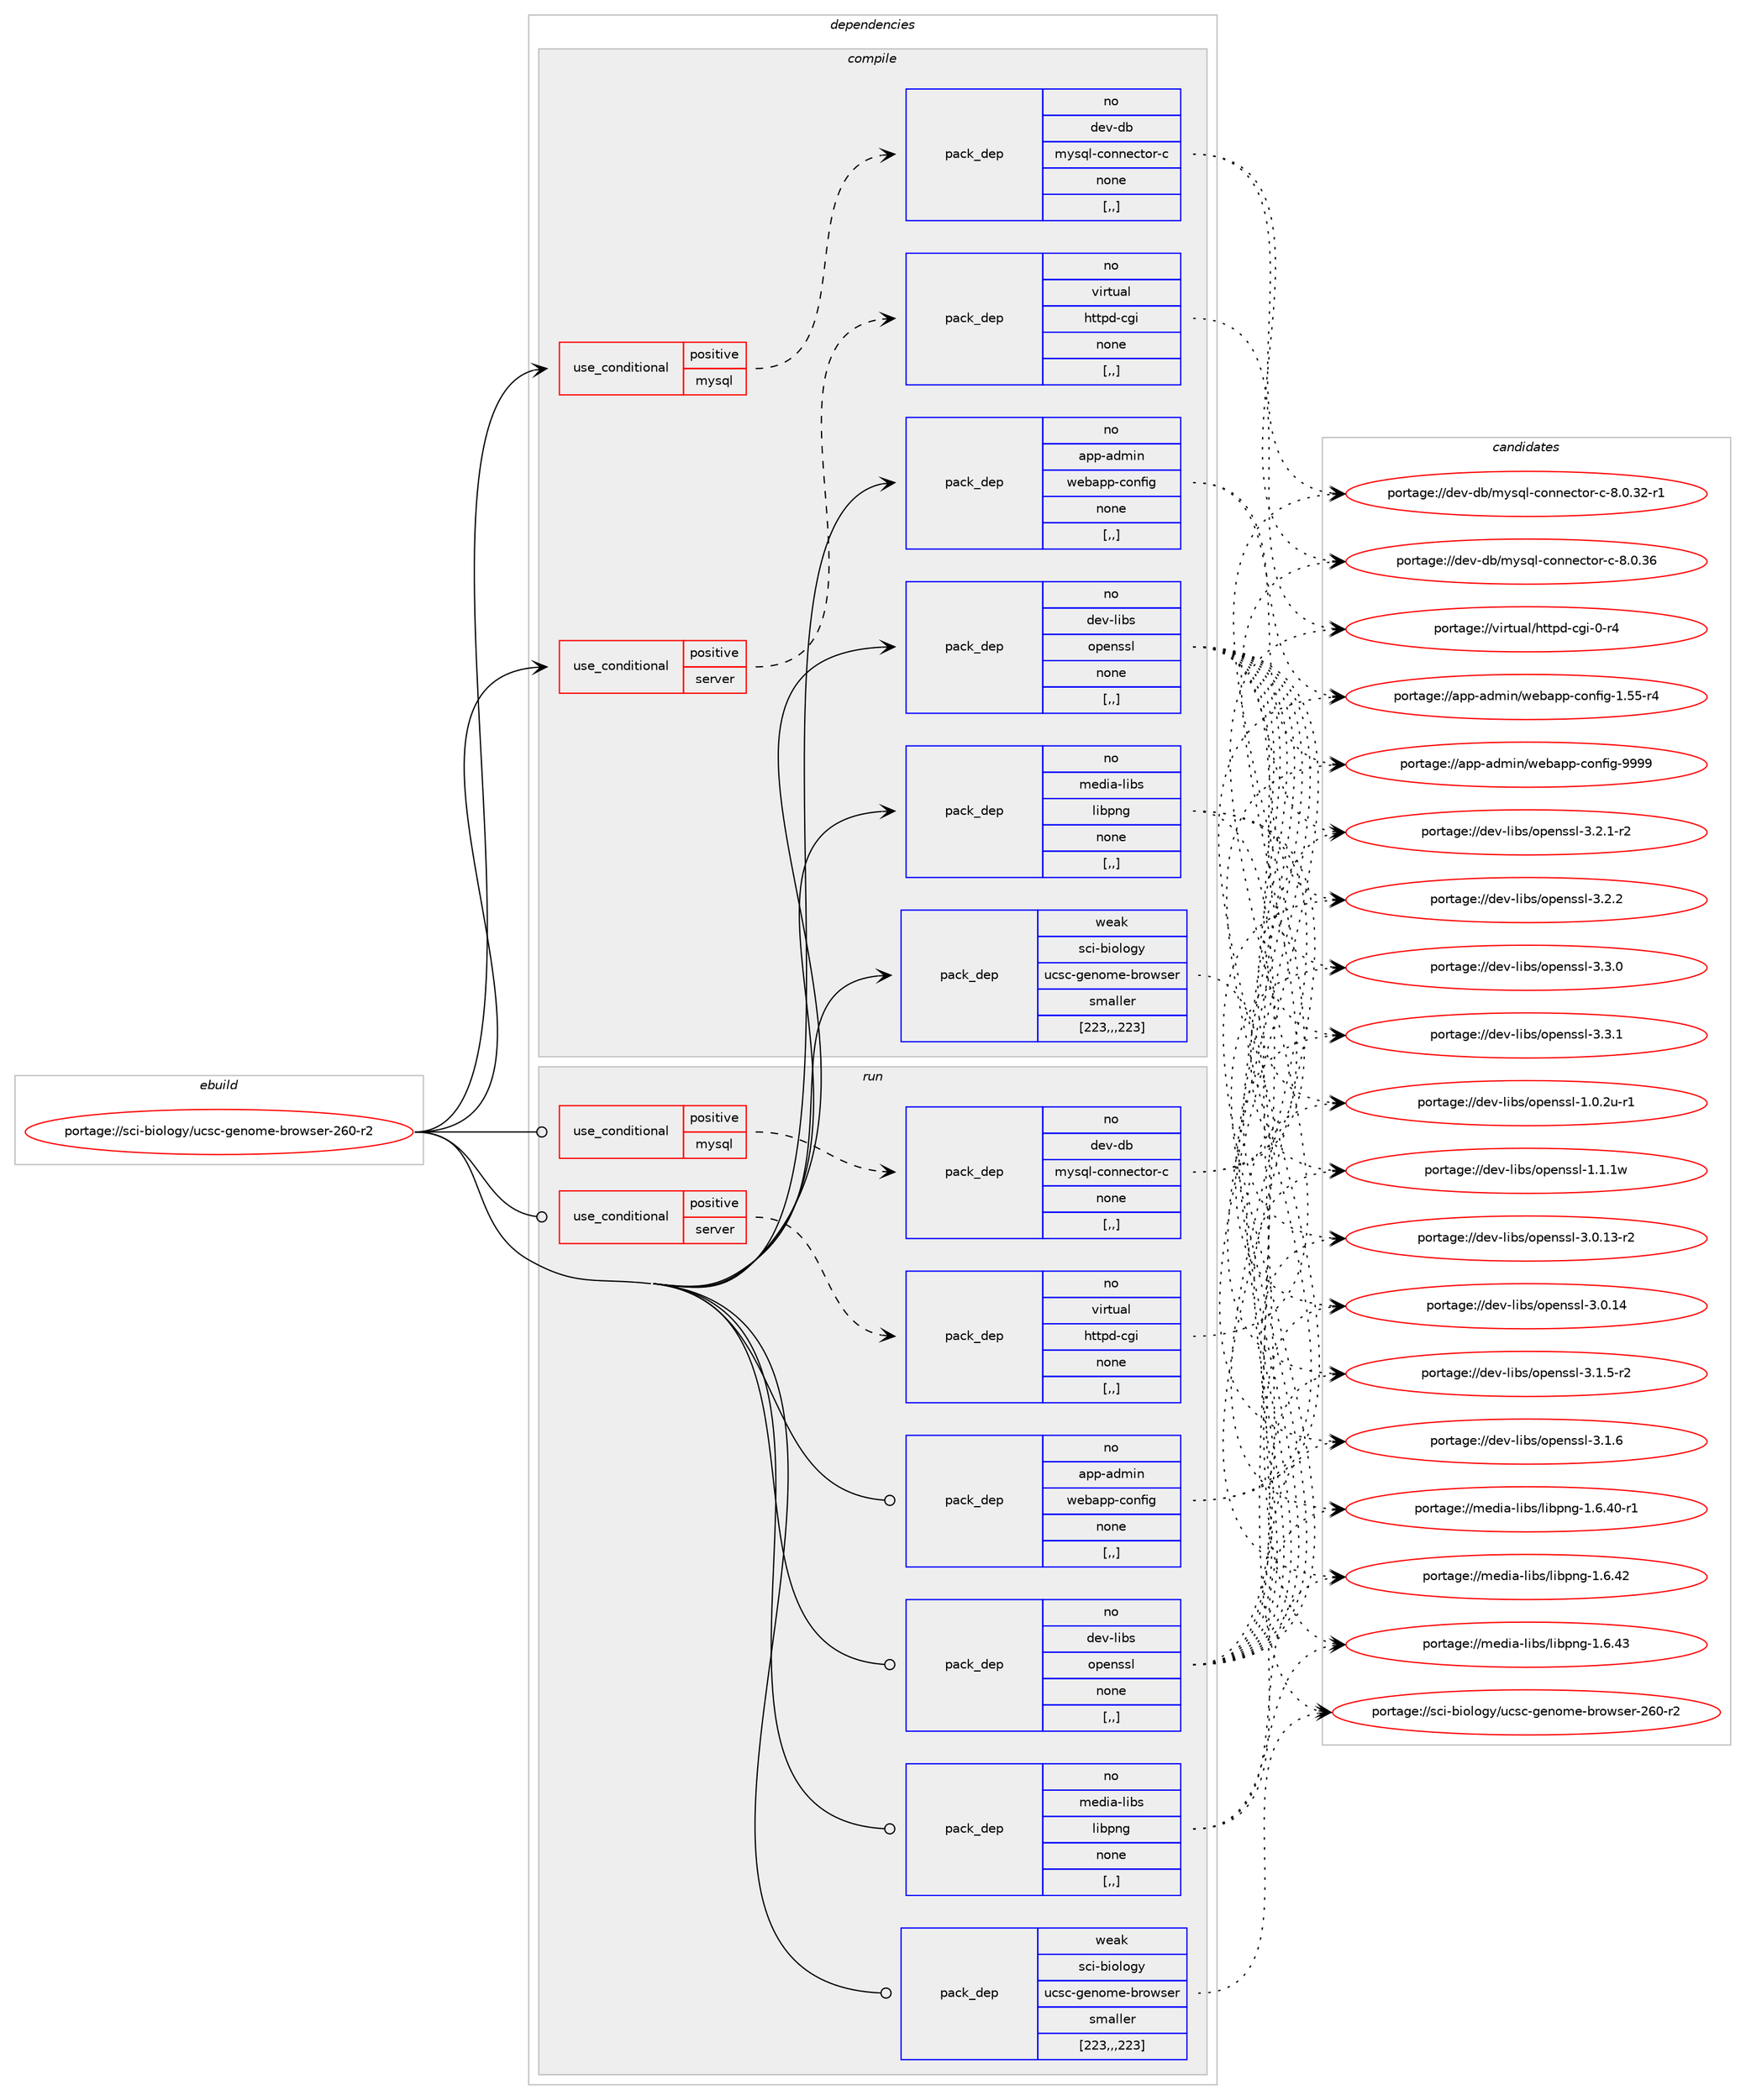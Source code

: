 digraph prolog {

# *************
# Graph options
# *************

newrank=true;
concentrate=true;
compound=true;
graph [rankdir=LR,fontname=Helvetica,fontsize=10,ranksep=1.5];#, ranksep=2.5, nodesep=0.2];
edge  [arrowhead=vee];
node  [fontname=Helvetica,fontsize=10];

# **********
# The ebuild
# **********

subgraph cluster_leftcol {
color=gray;
rank=same;
label=<<i>ebuild</i>>;
id [label="portage://sci-biology/ucsc-genome-browser-260-r2", color=red, width=4, href="../sci-biology/ucsc-genome-browser-260-r2.svg"];
}

# ****************
# The dependencies
# ****************

subgraph cluster_midcol {
color=gray;
label=<<i>dependencies</i>>;
subgraph cluster_compile {
fillcolor="#eeeeee";
style=filled;
label=<<i>compile</i>>;
subgraph cond101590 {
dependency383986 [label=<<TABLE BORDER="0" CELLBORDER="1" CELLSPACING="0" CELLPADDING="4"><TR><TD ROWSPAN="3" CELLPADDING="10">use_conditional</TD></TR><TR><TD>positive</TD></TR><TR><TD>mysql</TD></TR></TABLE>>, shape=none, color=red];
subgraph pack279640 {
dependency383987 [label=<<TABLE BORDER="0" CELLBORDER="1" CELLSPACING="0" CELLPADDING="4" WIDTH="220"><TR><TD ROWSPAN="6" CELLPADDING="30">pack_dep</TD></TR><TR><TD WIDTH="110">no</TD></TR><TR><TD>dev-db</TD></TR><TR><TD>mysql-connector-c</TD></TR><TR><TD>none</TD></TR><TR><TD>[,,]</TD></TR></TABLE>>, shape=none, color=blue];
}
dependency383986:e -> dependency383987:w [weight=20,style="dashed",arrowhead="vee"];
}
id:e -> dependency383986:w [weight=20,style="solid",arrowhead="vee"];
subgraph cond101591 {
dependency383988 [label=<<TABLE BORDER="0" CELLBORDER="1" CELLSPACING="0" CELLPADDING="4"><TR><TD ROWSPAN="3" CELLPADDING="10">use_conditional</TD></TR><TR><TD>positive</TD></TR><TR><TD>server</TD></TR></TABLE>>, shape=none, color=red];
subgraph pack279641 {
dependency383989 [label=<<TABLE BORDER="0" CELLBORDER="1" CELLSPACING="0" CELLPADDING="4" WIDTH="220"><TR><TD ROWSPAN="6" CELLPADDING="30">pack_dep</TD></TR><TR><TD WIDTH="110">no</TD></TR><TR><TD>virtual</TD></TR><TR><TD>httpd-cgi</TD></TR><TR><TD>none</TD></TR><TR><TD>[,,]</TD></TR></TABLE>>, shape=none, color=blue];
}
dependency383988:e -> dependency383989:w [weight=20,style="dashed",arrowhead="vee"];
}
id:e -> dependency383988:w [weight=20,style="solid",arrowhead="vee"];
subgraph pack279642 {
dependency383990 [label=<<TABLE BORDER="0" CELLBORDER="1" CELLSPACING="0" CELLPADDING="4" WIDTH="220"><TR><TD ROWSPAN="6" CELLPADDING="30">pack_dep</TD></TR><TR><TD WIDTH="110">no</TD></TR><TR><TD>app-admin</TD></TR><TR><TD>webapp-config</TD></TR><TR><TD>none</TD></TR><TR><TD>[,,]</TD></TR></TABLE>>, shape=none, color=blue];
}
id:e -> dependency383990:w [weight=20,style="solid",arrowhead="vee"];
subgraph pack279643 {
dependency383991 [label=<<TABLE BORDER="0" CELLBORDER="1" CELLSPACING="0" CELLPADDING="4" WIDTH="220"><TR><TD ROWSPAN="6" CELLPADDING="30">pack_dep</TD></TR><TR><TD WIDTH="110">no</TD></TR><TR><TD>dev-libs</TD></TR><TR><TD>openssl</TD></TR><TR><TD>none</TD></TR><TR><TD>[,,]</TD></TR></TABLE>>, shape=none, color=blue];
}
id:e -> dependency383991:w [weight=20,style="solid",arrowhead="vee"];
subgraph pack279644 {
dependency383992 [label=<<TABLE BORDER="0" CELLBORDER="1" CELLSPACING="0" CELLPADDING="4" WIDTH="220"><TR><TD ROWSPAN="6" CELLPADDING="30">pack_dep</TD></TR><TR><TD WIDTH="110">no</TD></TR><TR><TD>media-libs</TD></TR><TR><TD>libpng</TD></TR><TR><TD>none</TD></TR><TR><TD>[,,]</TD></TR></TABLE>>, shape=none, color=blue];
}
id:e -> dependency383992:w [weight=20,style="solid",arrowhead="vee"];
subgraph pack279645 {
dependency383993 [label=<<TABLE BORDER="0" CELLBORDER="1" CELLSPACING="0" CELLPADDING="4" WIDTH="220"><TR><TD ROWSPAN="6" CELLPADDING="30">pack_dep</TD></TR><TR><TD WIDTH="110">weak</TD></TR><TR><TD>sci-biology</TD></TR><TR><TD>ucsc-genome-browser</TD></TR><TR><TD>smaller</TD></TR><TR><TD>[223,,,223]</TD></TR></TABLE>>, shape=none, color=blue];
}
id:e -> dependency383993:w [weight=20,style="solid",arrowhead="vee"];
}
subgraph cluster_compileandrun {
fillcolor="#eeeeee";
style=filled;
label=<<i>compile and run</i>>;
}
subgraph cluster_run {
fillcolor="#eeeeee";
style=filled;
label=<<i>run</i>>;
subgraph cond101592 {
dependency383994 [label=<<TABLE BORDER="0" CELLBORDER="1" CELLSPACING="0" CELLPADDING="4"><TR><TD ROWSPAN="3" CELLPADDING="10">use_conditional</TD></TR><TR><TD>positive</TD></TR><TR><TD>mysql</TD></TR></TABLE>>, shape=none, color=red];
subgraph pack279646 {
dependency383995 [label=<<TABLE BORDER="0" CELLBORDER="1" CELLSPACING="0" CELLPADDING="4" WIDTH="220"><TR><TD ROWSPAN="6" CELLPADDING="30">pack_dep</TD></TR><TR><TD WIDTH="110">no</TD></TR><TR><TD>dev-db</TD></TR><TR><TD>mysql-connector-c</TD></TR><TR><TD>none</TD></TR><TR><TD>[,,]</TD></TR></TABLE>>, shape=none, color=blue];
}
dependency383994:e -> dependency383995:w [weight=20,style="dashed",arrowhead="vee"];
}
id:e -> dependency383994:w [weight=20,style="solid",arrowhead="odot"];
subgraph cond101593 {
dependency383996 [label=<<TABLE BORDER="0" CELLBORDER="1" CELLSPACING="0" CELLPADDING="4"><TR><TD ROWSPAN="3" CELLPADDING="10">use_conditional</TD></TR><TR><TD>positive</TD></TR><TR><TD>server</TD></TR></TABLE>>, shape=none, color=red];
subgraph pack279647 {
dependency383997 [label=<<TABLE BORDER="0" CELLBORDER="1" CELLSPACING="0" CELLPADDING="4" WIDTH="220"><TR><TD ROWSPAN="6" CELLPADDING="30">pack_dep</TD></TR><TR><TD WIDTH="110">no</TD></TR><TR><TD>virtual</TD></TR><TR><TD>httpd-cgi</TD></TR><TR><TD>none</TD></TR><TR><TD>[,,]</TD></TR></TABLE>>, shape=none, color=blue];
}
dependency383996:e -> dependency383997:w [weight=20,style="dashed",arrowhead="vee"];
}
id:e -> dependency383996:w [weight=20,style="solid",arrowhead="odot"];
subgraph pack279648 {
dependency383998 [label=<<TABLE BORDER="0" CELLBORDER="1" CELLSPACING="0" CELLPADDING="4" WIDTH="220"><TR><TD ROWSPAN="6" CELLPADDING="30">pack_dep</TD></TR><TR><TD WIDTH="110">no</TD></TR><TR><TD>app-admin</TD></TR><TR><TD>webapp-config</TD></TR><TR><TD>none</TD></TR><TR><TD>[,,]</TD></TR></TABLE>>, shape=none, color=blue];
}
id:e -> dependency383998:w [weight=20,style="solid",arrowhead="odot"];
subgraph pack279649 {
dependency383999 [label=<<TABLE BORDER="0" CELLBORDER="1" CELLSPACING="0" CELLPADDING="4" WIDTH="220"><TR><TD ROWSPAN="6" CELLPADDING="30">pack_dep</TD></TR><TR><TD WIDTH="110">no</TD></TR><TR><TD>dev-libs</TD></TR><TR><TD>openssl</TD></TR><TR><TD>none</TD></TR><TR><TD>[,,]</TD></TR></TABLE>>, shape=none, color=blue];
}
id:e -> dependency383999:w [weight=20,style="solid",arrowhead="odot"];
subgraph pack279650 {
dependency384000 [label=<<TABLE BORDER="0" CELLBORDER="1" CELLSPACING="0" CELLPADDING="4" WIDTH="220"><TR><TD ROWSPAN="6" CELLPADDING="30">pack_dep</TD></TR><TR><TD WIDTH="110">no</TD></TR><TR><TD>media-libs</TD></TR><TR><TD>libpng</TD></TR><TR><TD>none</TD></TR><TR><TD>[,,]</TD></TR></TABLE>>, shape=none, color=blue];
}
id:e -> dependency384000:w [weight=20,style="solid",arrowhead="odot"];
subgraph pack279651 {
dependency384001 [label=<<TABLE BORDER="0" CELLBORDER="1" CELLSPACING="0" CELLPADDING="4" WIDTH="220"><TR><TD ROWSPAN="6" CELLPADDING="30">pack_dep</TD></TR><TR><TD WIDTH="110">weak</TD></TR><TR><TD>sci-biology</TD></TR><TR><TD>ucsc-genome-browser</TD></TR><TR><TD>smaller</TD></TR><TR><TD>[223,,,223]</TD></TR></TABLE>>, shape=none, color=blue];
}
id:e -> dependency384001:w [weight=20,style="solid",arrowhead="odot"];
}
}

# **************
# The candidates
# **************

subgraph cluster_choices {
rank=same;
color=gray;
label=<<i>candidates</i>>;

subgraph choice279640 {
color=black;
nodesep=1;
choice1001011184510098471091211151131084599111110110101991161111144599455646484651504511449 [label="portage://dev-db/mysql-connector-c-8.0.32-r1", color=red, width=4,href="../dev-db/mysql-connector-c-8.0.32-r1.svg"];
choice100101118451009847109121115113108459911111011010199116111114459945564648465154 [label="portage://dev-db/mysql-connector-c-8.0.36", color=red, width=4,href="../dev-db/mysql-connector-c-8.0.36.svg"];
dependency383987:e -> choice1001011184510098471091211151131084599111110110101991161111144599455646484651504511449:w [style=dotted,weight="100"];
dependency383987:e -> choice100101118451009847109121115113108459911111011010199116111114459945564648465154:w [style=dotted,weight="100"];
}
subgraph choice279641 {
color=black;
nodesep=1;
choice1181051141161179710847104116116112100459910310545484511452 [label="portage://virtual/httpd-cgi-0-r4", color=red, width=4,href="../virtual/httpd-cgi-0-r4.svg"];
dependency383989:e -> choice1181051141161179710847104116116112100459910310545484511452:w [style=dotted,weight="100"];
}
subgraph choice279642 {
color=black;
nodesep=1;
choice971121124597100109105110471191019897112112459911111010210510345494653534511452 [label="portage://app-admin/webapp-config-1.55-r4", color=red, width=4,href="../app-admin/webapp-config-1.55-r4.svg"];
choice97112112459710010910511047119101989711211245991111101021051034557575757 [label="portage://app-admin/webapp-config-9999", color=red, width=4,href="../app-admin/webapp-config-9999.svg"];
dependency383990:e -> choice971121124597100109105110471191019897112112459911111010210510345494653534511452:w [style=dotted,weight="100"];
dependency383990:e -> choice97112112459710010910511047119101989711211245991111101021051034557575757:w [style=dotted,weight="100"];
}
subgraph choice279643 {
color=black;
nodesep=1;
choice1001011184510810598115471111121011101151151084549464846501174511449 [label="portage://dev-libs/openssl-1.0.2u-r1", color=red, width=4,href="../dev-libs/openssl-1.0.2u-r1.svg"];
choice100101118451081059811547111112101110115115108454946494649119 [label="portage://dev-libs/openssl-1.1.1w", color=red, width=4,href="../dev-libs/openssl-1.1.1w.svg"];
choice100101118451081059811547111112101110115115108455146484649514511450 [label="portage://dev-libs/openssl-3.0.13-r2", color=red, width=4,href="../dev-libs/openssl-3.0.13-r2.svg"];
choice10010111845108105981154711111210111011511510845514648464952 [label="portage://dev-libs/openssl-3.0.14", color=red, width=4,href="../dev-libs/openssl-3.0.14.svg"];
choice1001011184510810598115471111121011101151151084551464946534511450 [label="portage://dev-libs/openssl-3.1.5-r2", color=red, width=4,href="../dev-libs/openssl-3.1.5-r2.svg"];
choice100101118451081059811547111112101110115115108455146494654 [label="portage://dev-libs/openssl-3.1.6", color=red, width=4,href="../dev-libs/openssl-3.1.6.svg"];
choice1001011184510810598115471111121011101151151084551465046494511450 [label="portage://dev-libs/openssl-3.2.1-r2", color=red, width=4,href="../dev-libs/openssl-3.2.1-r2.svg"];
choice100101118451081059811547111112101110115115108455146504650 [label="portage://dev-libs/openssl-3.2.2", color=red, width=4,href="../dev-libs/openssl-3.2.2.svg"];
choice100101118451081059811547111112101110115115108455146514648 [label="portage://dev-libs/openssl-3.3.0", color=red, width=4,href="../dev-libs/openssl-3.3.0.svg"];
choice100101118451081059811547111112101110115115108455146514649 [label="portage://dev-libs/openssl-3.3.1", color=red, width=4,href="../dev-libs/openssl-3.3.1.svg"];
dependency383991:e -> choice1001011184510810598115471111121011101151151084549464846501174511449:w [style=dotted,weight="100"];
dependency383991:e -> choice100101118451081059811547111112101110115115108454946494649119:w [style=dotted,weight="100"];
dependency383991:e -> choice100101118451081059811547111112101110115115108455146484649514511450:w [style=dotted,weight="100"];
dependency383991:e -> choice10010111845108105981154711111210111011511510845514648464952:w [style=dotted,weight="100"];
dependency383991:e -> choice1001011184510810598115471111121011101151151084551464946534511450:w [style=dotted,weight="100"];
dependency383991:e -> choice100101118451081059811547111112101110115115108455146494654:w [style=dotted,weight="100"];
dependency383991:e -> choice1001011184510810598115471111121011101151151084551465046494511450:w [style=dotted,weight="100"];
dependency383991:e -> choice100101118451081059811547111112101110115115108455146504650:w [style=dotted,weight="100"];
dependency383991:e -> choice100101118451081059811547111112101110115115108455146514648:w [style=dotted,weight="100"];
dependency383991:e -> choice100101118451081059811547111112101110115115108455146514649:w [style=dotted,weight="100"];
}
subgraph choice279644 {
color=black;
nodesep=1;
choice1091011001059745108105981154710810598112110103454946544652484511449 [label="portage://media-libs/libpng-1.6.40-r1", color=red, width=4,href="../media-libs/libpng-1.6.40-r1.svg"];
choice109101100105974510810598115471081059811211010345494654465250 [label="portage://media-libs/libpng-1.6.42", color=red, width=4,href="../media-libs/libpng-1.6.42.svg"];
choice109101100105974510810598115471081059811211010345494654465251 [label="portage://media-libs/libpng-1.6.43", color=red, width=4,href="../media-libs/libpng-1.6.43.svg"];
dependency383992:e -> choice1091011001059745108105981154710810598112110103454946544652484511449:w [style=dotted,weight="100"];
dependency383992:e -> choice109101100105974510810598115471081059811211010345494654465250:w [style=dotted,weight="100"];
dependency383992:e -> choice109101100105974510810598115471081059811211010345494654465251:w [style=dotted,weight="100"];
}
subgraph choice279645 {
color=black;
nodesep=1;
choice115991054598105111108111103121471179911599451031011101111091014598114111119115101114455054484511450 [label="portage://sci-biology/ucsc-genome-browser-260-r2", color=red, width=4,href="../sci-biology/ucsc-genome-browser-260-r2.svg"];
dependency383993:e -> choice115991054598105111108111103121471179911599451031011101111091014598114111119115101114455054484511450:w [style=dotted,weight="100"];
}
subgraph choice279646 {
color=black;
nodesep=1;
choice1001011184510098471091211151131084599111110110101991161111144599455646484651504511449 [label="portage://dev-db/mysql-connector-c-8.0.32-r1", color=red, width=4,href="../dev-db/mysql-connector-c-8.0.32-r1.svg"];
choice100101118451009847109121115113108459911111011010199116111114459945564648465154 [label="portage://dev-db/mysql-connector-c-8.0.36", color=red, width=4,href="../dev-db/mysql-connector-c-8.0.36.svg"];
dependency383995:e -> choice1001011184510098471091211151131084599111110110101991161111144599455646484651504511449:w [style=dotted,weight="100"];
dependency383995:e -> choice100101118451009847109121115113108459911111011010199116111114459945564648465154:w [style=dotted,weight="100"];
}
subgraph choice279647 {
color=black;
nodesep=1;
choice1181051141161179710847104116116112100459910310545484511452 [label="portage://virtual/httpd-cgi-0-r4", color=red, width=4,href="../virtual/httpd-cgi-0-r4.svg"];
dependency383997:e -> choice1181051141161179710847104116116112100459910310545484511452:w [style=dotted,weight="100"];
}
subgraph choice279648 {
color=black;
nodesep=1;
choice971121124597100109105110471191019897112112459911111010210510345494653534511452 [label="portage://app-admin/webapp-config-1.55-r4", color=red, width=4,href="../app-admin/webapp-config-1.55-r4.svg"];
choice97112112459710010910511047119101989711211245991111101021051034557575757 [label="portage://app-admin/webapp-config-9999", color=red, width=4,href="../app-admin/webapp-config-9999.svg"];
dependency383998:e -> choice971121124597100109105110471191019897112112459911111010210510345494653534511452:w [style=dotted,weight="100"];
dependency383998:e -> choice97112112459710010910511047119101989711211245991111101021051034557575757:w [style=dotted,weight="100"];
}
subgraph choice279649 {
color=black;
nodesep=1;
choice1001011184510810598115471111121011101151151084549464846501174511449 [label="portage://dev-libs/openssl-1.0.2u-r1", color=red, width=4,href="../dev-libs/openssl-1.0.2u-r1.svg"];
choice100101118451081059811547111112101110115115108454946494649119 [label="portage://dev-libs/openssl-1.1.1w", color=red, width=4,href="../dev-libs/openssl-1.1.1w.svg"];
choice100101118451081059811547111112101110115115108455146484649514511450 [label="portage://dev-libs/openssl-3.0.13-r2", color=red, width=4,href="../dev-libs/openssl-3.0.13-r2.svg"];
choice10010111845108105981154711111210111011511510845514648464952 [label="portage://dev-libs/openssl-3.0.14", color=red, width=4,href="../dev-libs/openssl-3.0.14.svg"];
choice1001011184510810598115471111121011101151151084551464946534511450 [label="portage://dev-libs/openssl-3.1.5-r2", color=red, width=4,href="../dev-libs/openssl-3.1.5-r2.svg"];
choice100101118451081059811547111112101110115115108455146494654 [label="portage://dev-libs/openssl-3.1.6", color=red, width=4,href="../dev-libs/openssl-3.1.6.svg"];
choice1001011184510810598115471111121011101151151084551465046494511450 [label="portage://dev-libs/openssl-3.2.1-r2", color=red, width=4,href="../dev-libs/openssl-3.2.1-r2.svg"];
choice100101118451081059811547111112101110115115108455146504650 [label="portage://dev-libs/openssl-3.2.2", color=red, width=4,href="../dev-libs/openssl-3.2.2.svg"];
choice100101118451081059811547111112101110115115108455146514648 [label="portage://dev-libs/openssl-3.3.0", color=red, width=4,href="../dev-libs/openssl-3.3.0.svg"];
choice100101118451081059811547111112101110115115108455146514649 [label="portage://dev-libs/openssl-3.3.1", color=red, width=4,href="../dev-libs/openssl-3.3.1.svg"];
dependency383999:e -> choice1001011184510810598115471111121011101151151084549464846501174511449:w [style=dotted,weight="100"];
dependency383999:e -> choice100101118451081059811547111112101110115115108454946494649119:w [style=dotted,weight="100"];
dependency383999:e -> choice100101118451081059811547111112101110115115108455146484649514511450:w [style=dotted,weight="100"];
dependency383999:e -> choice10010111845108105981154711111210111011511510845514648464952:w [style=dotted,weight="100"];
dependency383999:e -> choice1001011184510810598115471111121011101151151084551464946534511450:w [style=dotted,weight="100"];
dependency383999:e -> choice100101118451081059811547111112101110115115108455146494654:w [style=dotted,weight="100"];
dependency383999:e -> choice1001011184510810598115471111121011101151151084551465046494511450:w [style=dotted,weight="100"];
dependency383999:e -> choice100101118451081059811547111112101110115115108455146504650:w [style=dotted,weight="100"];
dependency383999:e -> choice100101118451081059811547111112101110115115108455146514648:w [style=dotted,weight="100"];
dependency383999:e -> choice100101118451081059811547111112101110115115108455146514649:w [style=dotted,weight="100"];
}
subgraph choice279650 {
color=black;
nodesep=1;
choice1091011001059745108105981154710810598112110103454946544652484511449 [label="portage://media-libs/libpng-1.6.40-r1", color=red, width=4,href="../media-libs/libpng-1.6.40-r1.svg"];
choice109101100105974510810598115471081059811211010345494654465250 [label="portage://media-libs/libpng-1.6.42", color=red, width=4,href="../media-libs/libpng-1.6.42.svg"];
choice109101100105974510810598115471081059811211010345494654465251 [label="portage://media-libs/libpng-1.6.43", color=red, width=4,href="../media-libs/libpng-1.6.43.svg"];
dependency384000:e -> choice1091011001059745108105981154710810598112110103454946544652484511449:w [style=dotted,weight="100"];
dependency384000:e -> choice109101100105974510810598115471081059811211010345494654465250:w [style=dotted,weight="100"];
dependency384000:e -> choice109101100105974510810598115471081059811211010345494654465251:w [style=dotted,weight="100"];
}
subgraph choice279651 {
color=black;
nodesep=1;
choice115991054598105111108111103121471179911599451031011101111091014598114111119115101114455054484511450 [label="portage://sci-biology/ucsc-genome-browser-260-r2", color=red, width=4,href="../sci-biology/ucsc-genome-browser-260-r2.svg"];
dependency384001:e -> choice115991054598105111108111103121471179911599451031011101111091014598114111119115101114455054484511450:w [style=dotted,weight="100"];
}
}

}
